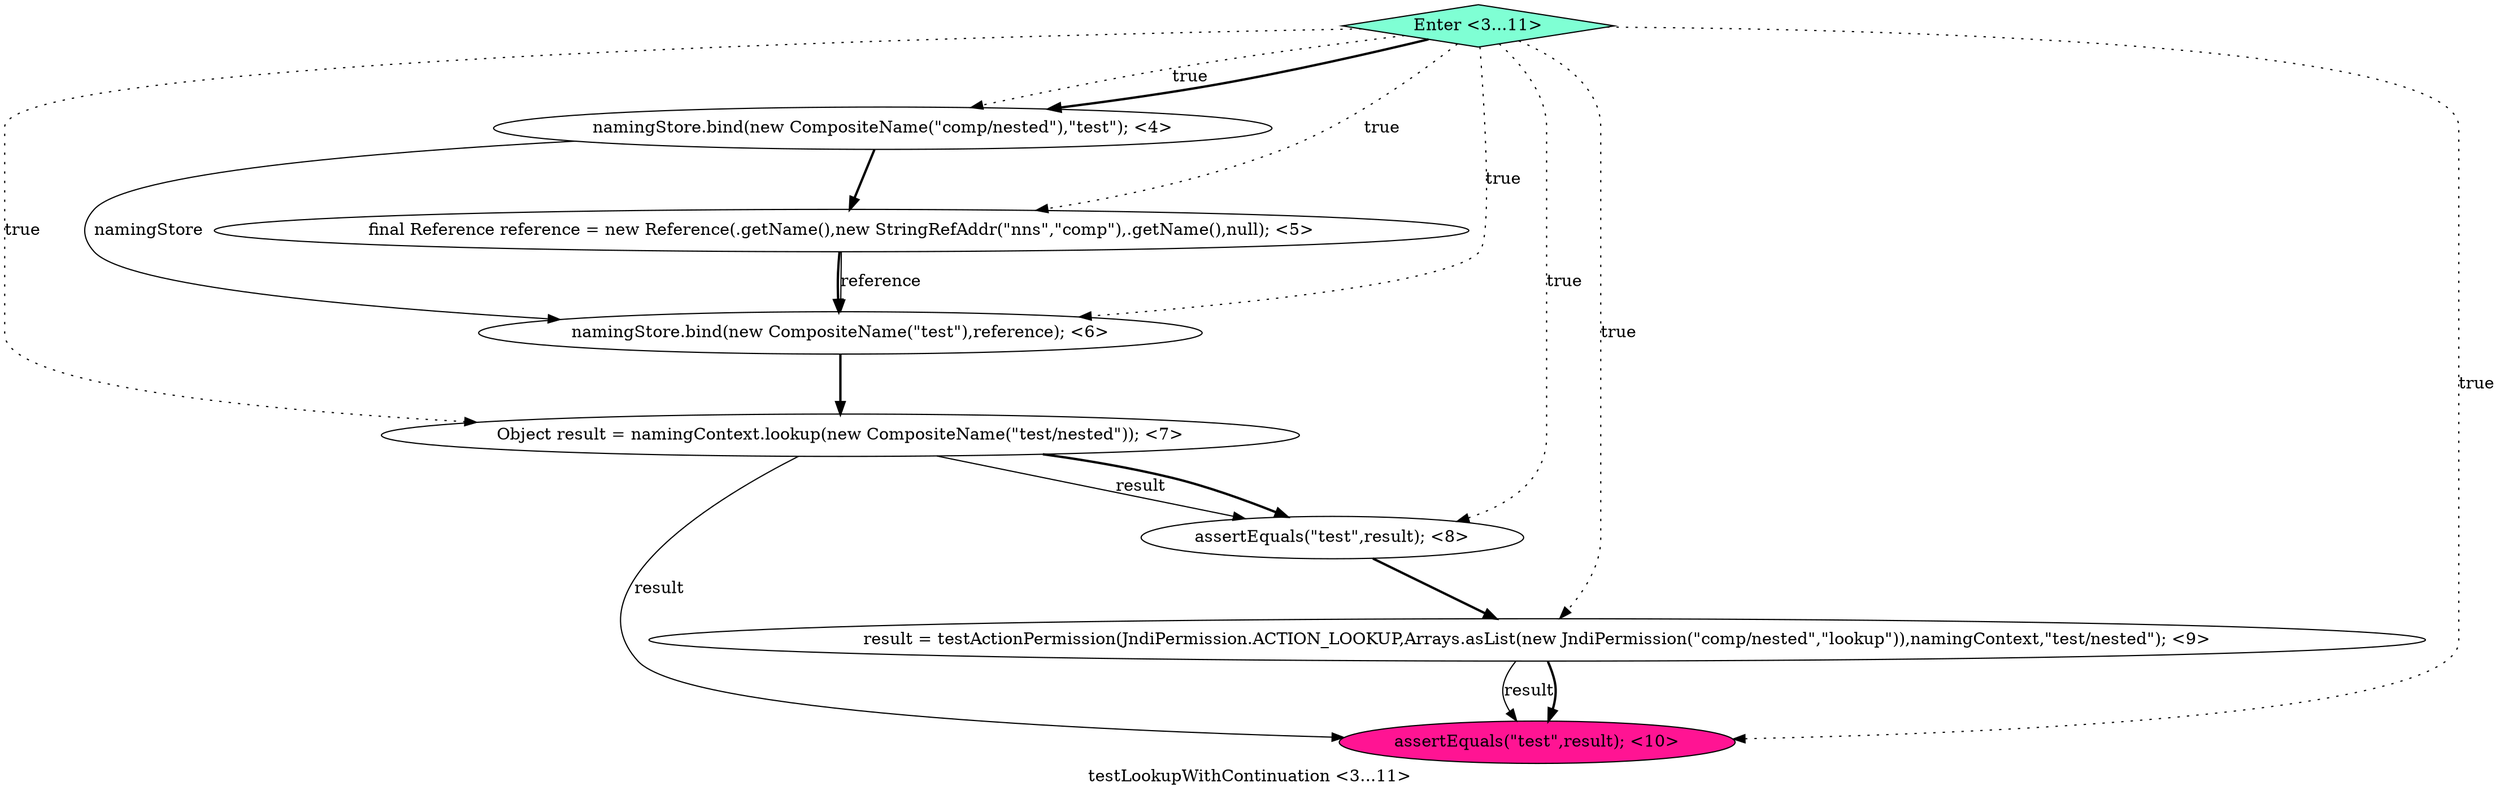 digraph PDG {
label = "testLookupWithContinuation <3...11>";
0.0 [style = filled, label = "namingStore.bind(new CompositeName(\"comp/nested\"),\"test\"); <4>", fillcolor = white, shape = ellipse];
0.3 [style = filled, label = "Object result = namingContext.lookup(new CompositeName(\"test/nested\")); <7>", fillcolor = white, shape = ellipse];
0.4 [style = filled, label = "assertEquals(\"test\",result); <8>", fillcolor = white, shape = ellipse];
0.1 [style = filled, label = "final Reference reference = new Reference(.getName(),new StringRefAddr(\"nns\",\"comp\"),.getName(),null); <5>", fillcolor = white, shape = ellipse];
0.7 [style = filled, label = "Enter <3...11>", fillcolor = aquamarine, shape = diamond];
0.2 [style = filled, label = "namingStore.bind(new CompositeName(\"test\"),reference); <6>", fillcolor = white, shape = ellipse];
0.5 [style = filled, label = "result = testActionPermission(JndiPermission.ACTION_LOOKUP,Arrays.asList(new JndiPermission(\"comp/nested\",\"lookup\")),namingContext,\"test/nested\"); <9>", fillcolor = white, shape = ellipse];
0.6 [style = filled, label = "assertEquals(\"test\",result); <10>", fillcolor = deeppink, shape = ellipse];
0.0 -> 0.1 [style = bold, label=""];
0.0 -> 0.2 [style = solid, label="namingStore"];
0.1 -> 0.2 [style = solid, label="reference"];
0.1 -> 0.2 [style = bold, label=""];
0.2 -> 0.3 [style = bold, label=""];
0.3 -> 0.4 [style = solid, label="result"];
0.3 -> 0.4 [style = bold, label=""];
0.3 -> 0.6 [style = solid, label="result"];
0.4 -> 0.5 [style = bold, label=""];
0.5 -> 0.6 [style = solid, label="result"];
0.5 -> 0.6 [style = bold, label=""];
0.7 -> 0.0 [style = dotted, label="true"];
0.7 -> 0.0 [style = bold, label=""];
0.7 -> 0.1 [style = dotted, label="true"];
0.7 -> 0.2 [style = dotted, label="true"];
0.7 -> 0.3 [style = dotted, label="true"];
0.7 -> 0.4 [style = dotted, label="true"];
0.7 -> 0.5 [style = dotted, label="true"];
0.7 -> 0.6 [style = dotted, label="true"];
}
